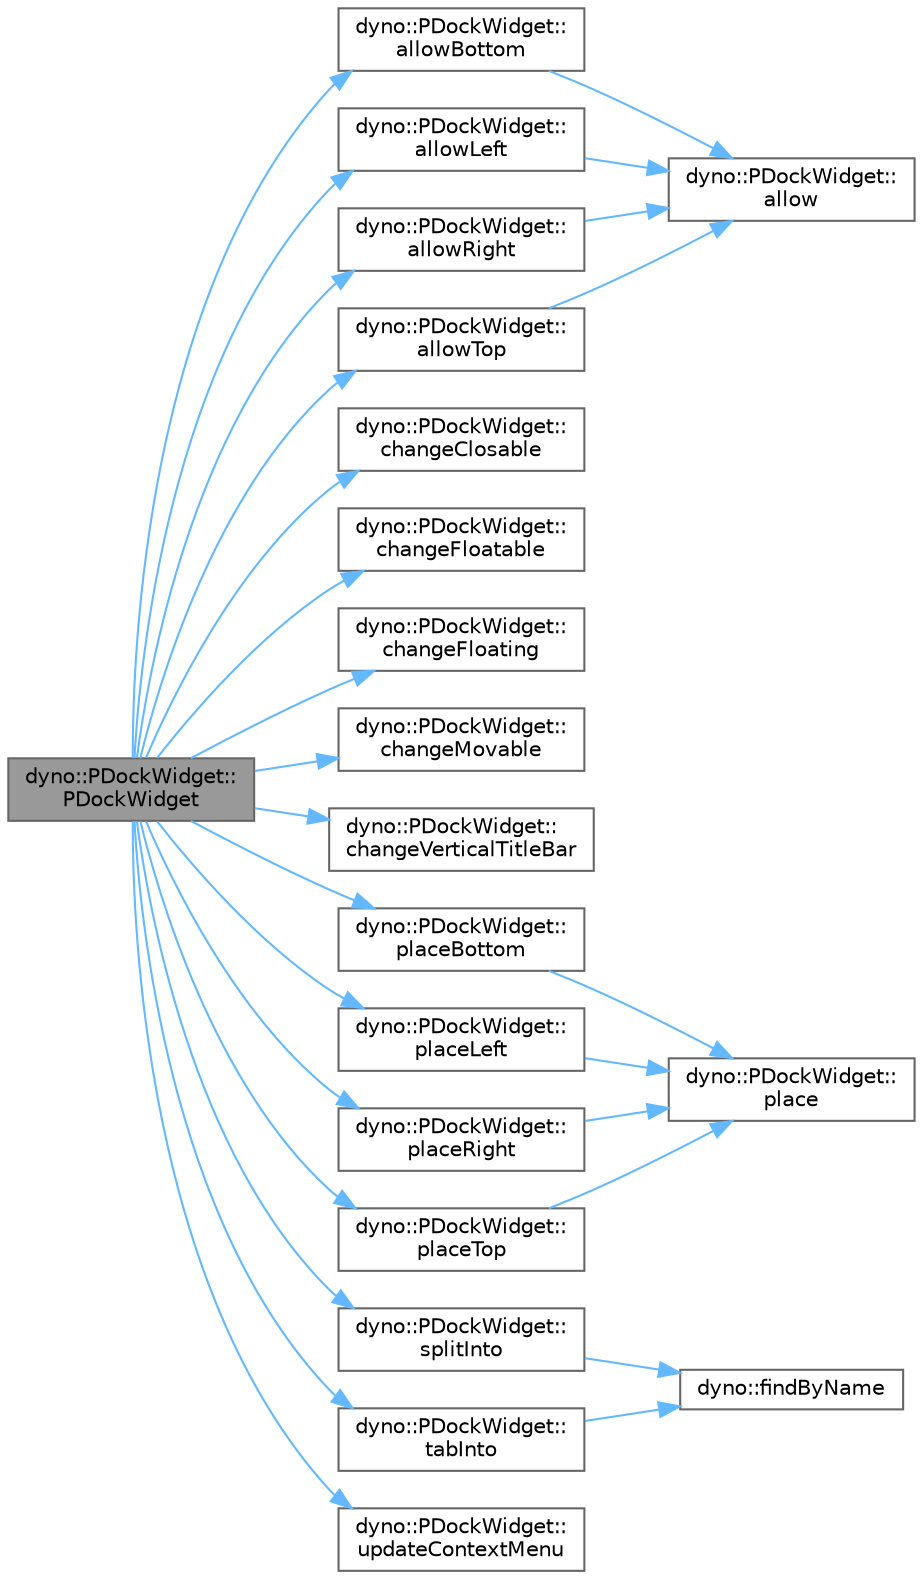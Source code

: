 digraph "dyno::PDockWidget::PDockWidget"
{
 // LATEX_PDF_SIZE
  bgcolor="transparent";
  edge [fontname=Helvetica,fontsize=10,labelfontname=Helvetica,labelfontsize=10];
  node [fontname=Helvetica,fontsize=10,shape=box,height=0.2,width=0.4];
  rankdir="LR";
  Node1 [id="Node000001",label="dyno::PDockWidget::\lPDockWidget",height=0.2,width=0.4,color="gray40", fillcolor="grey60", style="filled", fontcolor="black",tooltip=" "];
  Node1 -> Node2 [id="edge1_Node000001_Node000002",color="steelblue1",style="solid",tooltip=" "];
  Node2 [id="Node000002",label="dyno::PDockWidget::\lallowBottom",height=0.2,width=0.4,color="grey40", fillcolor="white", style="filled",URL="$classdyno_1_1_p_dock_widget.html#a39e042437093a52e7e548f6ee34ee699",tooltip=" "];
  Node2 -> Node3 [id="edge2_Node000002_Node000003",color="steelblue1",style="solid",tooltip=" "];
  Node3 [id="Node000003",label="dyno::PDockWidget::\lallow",height=0.2,width=0.4,color="grey40", fillcolor="white", style="filled",URL="$classdyno_1_1_p_dock_widget.html#a5052afbe1f4ead17eb533ecf36dd68ba",tooltip=" "];
  Node1 -> Node4 [id="edge3_Node000001_Node000004",color="steelblue1",style="solid",tooltip=" "];
  Node4 [id="Node000004",label="dyno::PDockWidget::\lallowLeft",height=0.2,width=0.4,color="grey40", fillcolor="white", style="filled",URL="$classdyno_1_1_p_dock_widget.html#adad43590fa4a603349f415e65034df8d",tooltip=" "];
  Node4 -> Node3 [id="edge4_Node000004_Node000003",color="steelblue1",style="solid",tooltip=" "];
  Node1 -> Node5 [id="edge5_Node000001_Node000005",color="steelblue1",style="solid",tooltip=" "];
  Node5 [id="Node000005",label="dyno::PDockWidget::\lallowRight",height=0.2,width=0.4,color="grey40", fillcolor="white", style="filled",URL="$classdyno_1_1_p_dock_widget.html#a5957fde8085327a339b21a98e46ed740",tooltip=" "];
  Node5 -> Node3 [id="edge6_Node000005_Node000003",color="steelblue1",style="solid",tooltip=" "];
  Node1 -> Node6 [id="edge7_Node000001_Node000006",color="steelblue1",style="solid",tooltip=" "];
  Node6 [id="Node000006",label="dyno::PDockWidget::\lallowTop",height=0.2,width=0.4,color="grey40", fillcolor="white", style="filled",URL="$classdyno_1_1_p_dock_widget.html#a539d65a2ab33a0b869c59d1155f25b15",tooltip=" "];
  Node6 -> Node3 [id="edge8_Node000006_Node000003",color="steelblue1",style="solid",tooltip=" "];
  Node1 -> Node7 [id="edge9_Node000001_Node000007",color="steelblue1",style="solid",tooltip=" "];
  Node7 [id="Node000007",label="dyno::PDockWidget::\lchangeClosable",height=0.2,width=0.4,color="grey40", fillcolor="white", style="filled",URL="$classdyno_1_1_p_dock_widget.html#aad8f658949c47f09c49bfaed95a6f99e",tooltip=" "];
  Node1 -> Node8 [id="edge10_Node000001_Node000008",color="steelblue1",style="solid",tooltip=" "];
  Node8 [id="Node000008",label="dyno::PDockWidget::\lchangeFloatable",height=0.2,width=0.4,color="grey40", fillcolor="white", style="filled",URL="$classdyno_1_1_p_dock_widget.html#a6efe116828b83b7321d8e21a613530db",tooltip=" "];
  Node1 -> Node9 [id="edge11_Node000001_Node000009",color="steelblue1",style="solid",tooltip=" "];
  Node9 [id="Node000009",label="dyno::PDockWidget::\lchangeFloating",height=0.2,width=0.4,color="grey40", fillcolor="white", style="filled",URL="$classdyno_1_1_p_dock_widget.html#a45ee0314364724051bbd99516aee344d",tooltip=" "];
  Node1 -> Node10 [id="edge12_Node000001_Node000010",color="steelblue1",style="solid",tooltip=" "];
  Node10 [id="Node000010",label="dyno::PDockWidget::\lchangeMovable",height=0.2,width=0.4,color="grey40", fillcolor="white", style="filled",URL="$classdyno_1_1_p_dock_widget.html#a81242f09db50cb43a6c5106475771faf",tooltip=" "];
  Node1 -> Node11 [id="edge13_Node000001_Node000011",color="steelblue1",style="solid",tooltip=" "];
  Node11 [id="Node000011",label="dyno::PDockWidget::\lchangeVerticalTitleBar",height=0.2,width=0.4,color="grey40", fillcolor="white", style="filled",URL="$classdyno_1_1_p_dock_widget.html#a3d1c37d71eab6d09a10111f60bca8699",tooltip=" "];
  Node1 -> Node12 [id="edge14_Node000001_Node000012",color="steelblue1",style="solid",tooltip=" "];
  Node12 [id="Node000012",label="dyno::PDockWidget::\lplaceBottom",height=0.2,width=0.4,color="grey40", fillcolor="white", style="filled",URL="$classdyno_1_1_p_dock_widget.html#a2d6fe8ad075da024e5cdc95870417cb7",tooltip=" "];
  Node12 -> Node13 [id="edge15_Node000012_Node000013",color="steelblue1",style="solid",tooltip=" "];
  Node13 [id="Node000013",label="dyno::PDockWidget::\lplace",height=0.2,width=0.4,color="grey40", fillcolor="white", style="filled",URL="$classdyno_1_1_p_dock_widget.html#a7a14f43a55c31935c20a9f35c50a476b",tooltip=" "];
  Node1 -> Node14 [id="edge16_Node000001_Node000014",color="steelblue1",style="solid",tooltip=" "];
  Node14 [id="Node000014",label="dyno::PDockWidget::\lplaceLeft",height=0.2,width=0.4,color="grey40", fillcolor="white", style="filled",URL="$classdyno_1_1_p_dock_widget.html#a4213692960837297b0671678bb95a075",tooltip=" "];
  Node14 -> Node13 [id="edge17_Node000014_Node000013",color="steelblue1",style="solid",tooltip=" "];
  Node1 -> Node15 [id="edge18_Node000001_Node000015",color="steelblue1",style="solid",tooltip=" "];
  Node15 [id="Node000015",label="dyno::PDockWidget::\lplaceRight",height=0.2,width=0.4,color="grey40", fillcolor="white", style="filled",URL="$classdyno_1_1_p_dock_widget.html#a07e5944c44f0b2f4e99469dfea73e848",tooltip=" "];
  Node15 -> Node13 [id="edge19_Node000015_Node000013",color="steelblue1",style="solid",tooltip=" "];
  Node1 -> Node16 [id="edge20_Node000001_Node000016",color="steelblue1",style="solid",tooltip=" "];
  Node16 [id="Node000016",label="dyno::PDockWidget::\lplaceTop",height=0.2,width=0.4,color="grey40", fillcolor="white", style="filled",URL="$classdyno_1_1_p_dock_widget.html#a3e6c921490b5b1da3abc325a2b2bf5c5",tooltip=" "];
  Node16 -> Node13 [id="edge21_Node000016_Node000013",color="steelblue1",style="solid",tooltip=" "];
  Node1 -> Node17 [id="edge22_Node000001_Node000017",color="steelblue1",style="solid",tooltip=" "];
  Node17 [id="Node000017",label="dyno::PDockWidget::\lsplitInto",height=0.2,width=0.4,color="grey40", fillcolor="white", style="filled",URL="$classdyno_1_1_p_dock_widget.html#ac06e3d9ff991a6117389fc8256435f6c",tooltip=" "];
  Node17 -> Node18 [id="edge23_Node000017_Node000018",color="steelblue1",style="solid",tooltip=" "];
  Node18 [id="Node000018",label="dyno::findByName",height=0.2,width=0.4,color="grey40", fillcolor="white", style="filled",URL="$namespacedyno.html#a2ce781d1d2d6b8de20cfb143f8ecb017",tooltip=" "];
  Node1 -> Node19 [id="edge24_Node000001_Node000019",color="steelblue1",style="solid",tooltip=" "];
  Node19 [id="Node000019",label="dyno::PDockWidget::\ltabInto",height=0.2,width=0.4,color="grey40", fillcolor="white", style="filled",URL="$classdyno_1_1_p_dock_widget.html#ab7bbcc25f554bea8b710646202a8ab24",tooltip=" "];
  Node19 -> Node18 [id="edge25_Node000019_Node000018",color="steelblue1",style="solid",tooltip=" "];
  Node1 -> Node20 [id="edge26_Node000001_Node000020",color="steelblue1",style="solid",tooltip=" "];
  Node20 [id="Node000020",label="dyno::PDockWidget::\lupdateContextMenu",height=0.2,width=0.4,color="grey40", fillcolor="white", style="filled",URL="$classdyno_1_1_p_dock_widget.html#a45ddc7c7245b16813bf3681796476913",tooltip=" "];
}
